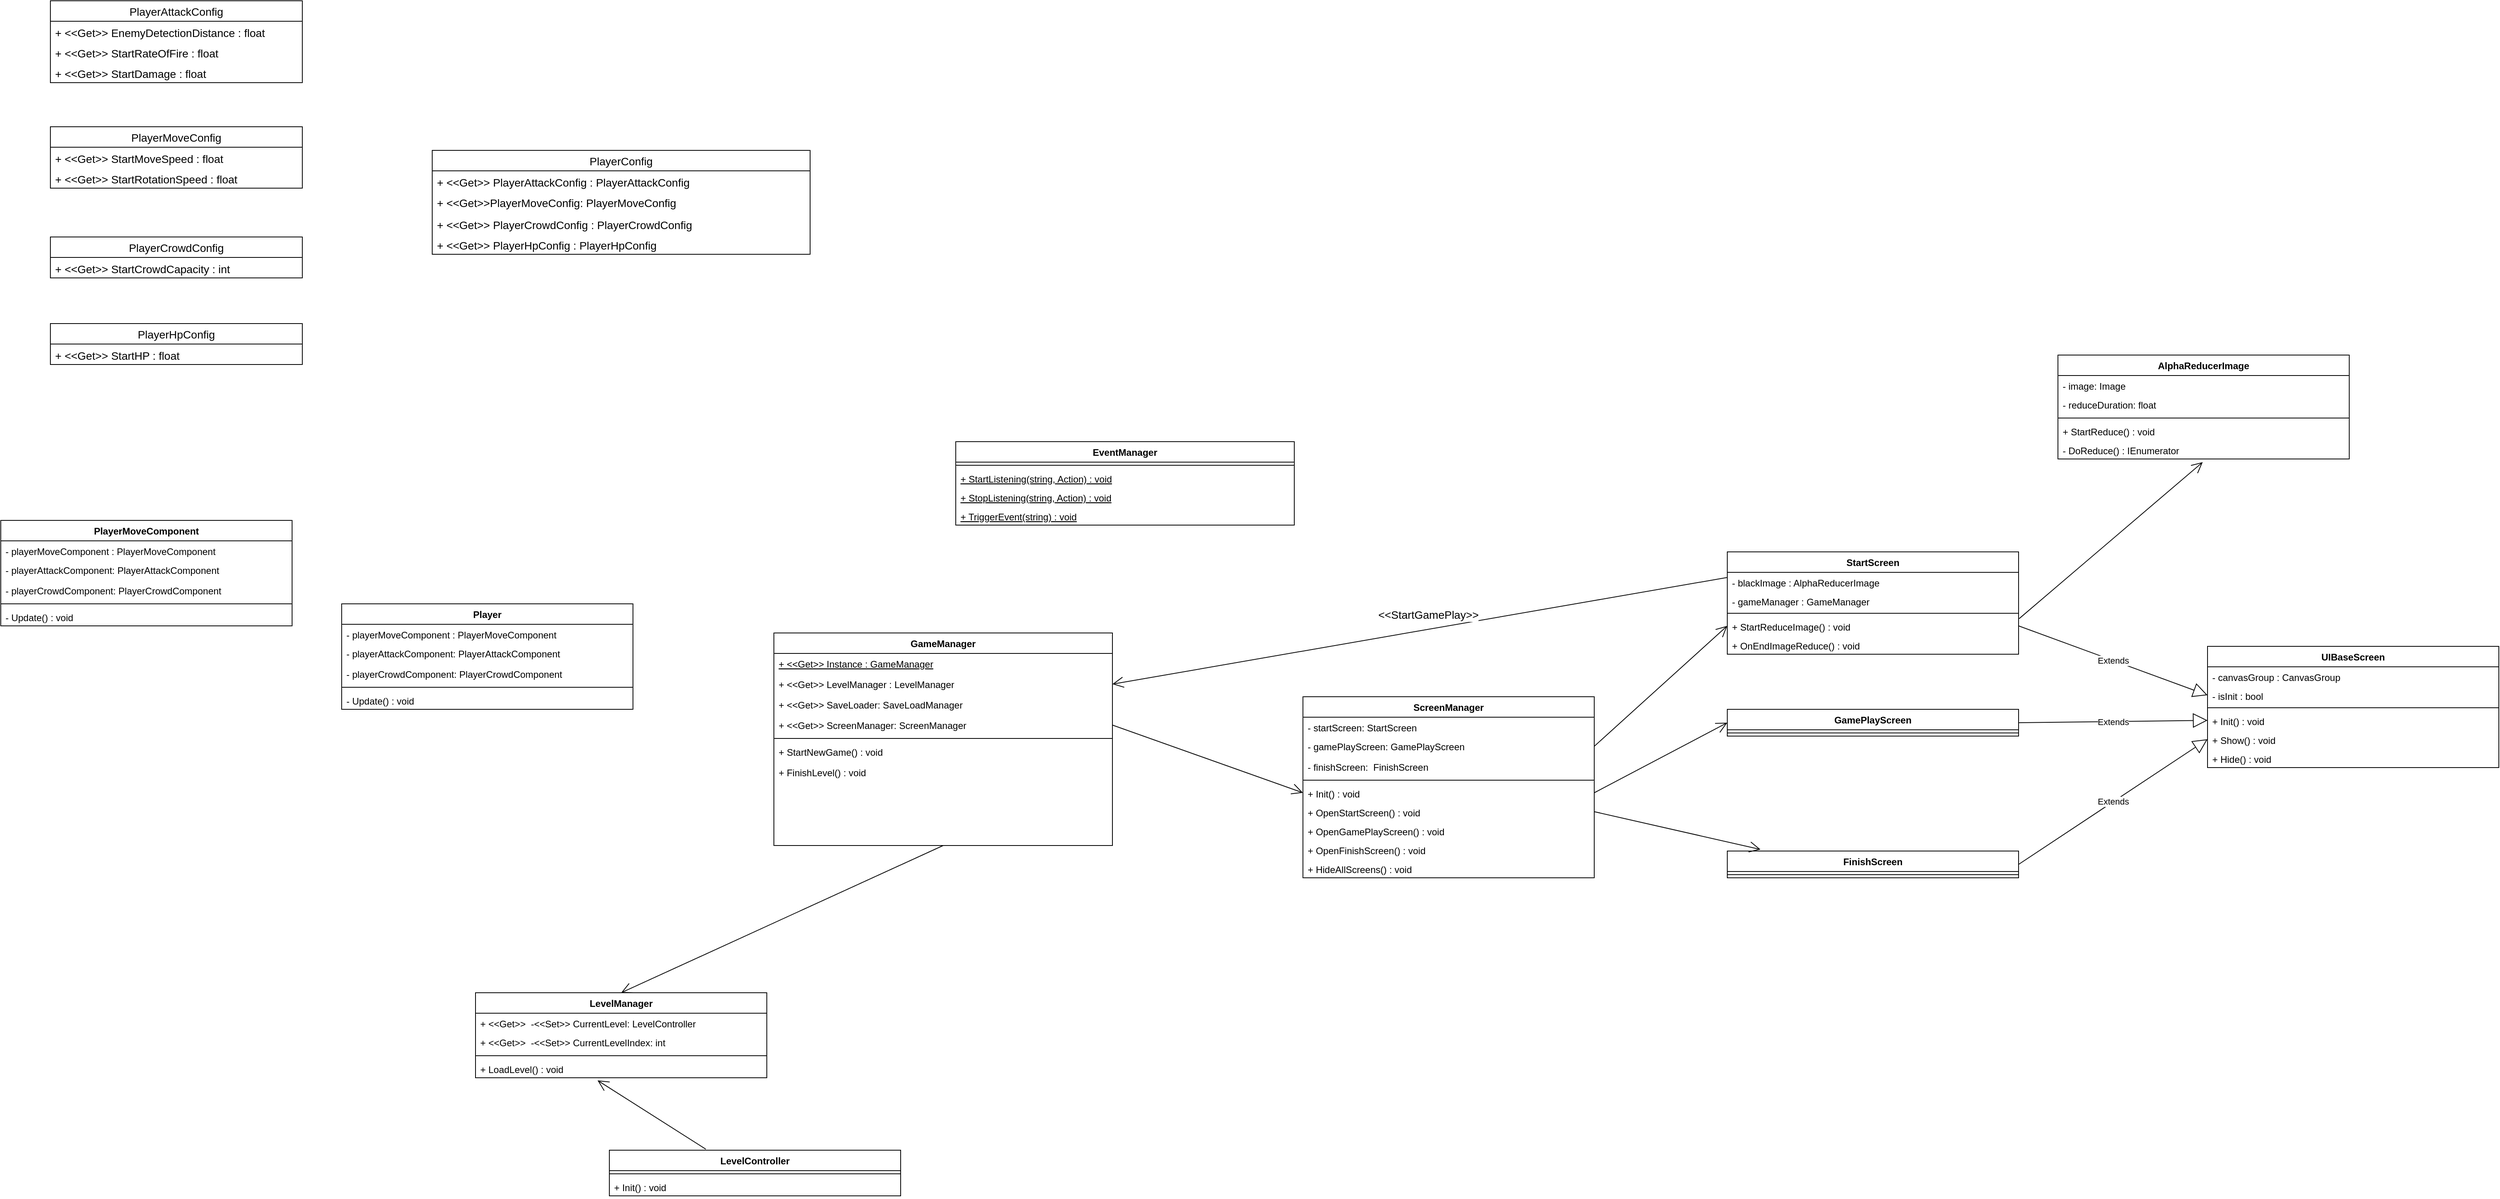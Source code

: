 <mxfile version="20.2.5" type="github">
  <diagram id="C5RBs43oDa-KdzZeNtuy" name="Page-1">
    <mxGraphModel dx="2310" dy="1996" grid="1" gridSize="10" guides="1" tooltips="1" connect="1" arrows="1" fold="1" page="1" pageScale="1" pageWidth="827" pageHeight="1169" math="0" shadow="0">
      <root>
        <mxCell id="WIyWlLk6GJQsqaUBKTNV-0" />
        <mxCell id="WIyWlLk6GJQsqaUBKTNV-1" parent="WIyWlLk6GJQsqaUBKTNV-0" />
        <mxCell id="zkfFHV4jXpPFQw0GAbJ--0" value="GameManager" style="swimlane;fontStyle=1;align=center;verticalAlign=top;childLayout=stackLayout;horizontal=1;startSize=26;horizontalStack=0;resizeParent=1;resizeLast=0;collapsible=1;marginBottom=0;rounded=0;shadow=0;strokeWidth=1;" parent="WIyWlLk6GJQsqaUBKTNV-1" vertex="1">
          <mxGeometry x="199" y="-247" width="430" height="270" as="geometry">
            <mxRectangle x="150" y="90" width="160" height="26" as="alternateBounds" />
          </mxGeometry>
        </mxCell>
        <mxCell id="zkfFHV4jXpPFQw0GAbJ--2" value="+ &lt;&lt;Get&gt;&gt; Instance : GameManager" style="text;align=left;verticalAlign=top;spacingLeft=4;spacingRight=4;overflow=hidden;rotatable=0;points=[[0,0.5],[1,0.5]];portConstraint=eastwest;rounded=0;shadow=0;html=0;fontStyle=4" parent="zkfFHV4jXpPFQw0GAbJ--0" vertex="1">
          <mxGeometry y="26" width="430" height="26" as="geometry" />
        </mxCell>
        <mxCell id="zkfFHV4jXpPFQw0GAbJ--1" value="+ &lt;&lt;Get&gt;&gt; LevelManager : LevelManager" style="text;align=left;verticalAlign=top;spacingLeft=4;spacingRight=4;overflow=hidden;rotatable=0;points=[[0,0.5],[1,0.5]];portConstraint=eastwest;fontStyle=0" parent="zkfFHV4jXpPFQw0GAbJ--0" vertex="1">
          <mxGeometry y="52" width="430" height="26" as="geometry" />
        </mxCell>
        <mxCell id="zkfFHV4jXpPFQw0GAbJ--3" value="+ &lt;&lt;Get&gt;&gt; SaveLoader: SaveLoadManager" style="text;align=left;verticalAlign=top;spacingLeft=4;spacingRight=4;overflow=hidden;rotatable=0;points=[[0,0.5],[1,0.5]];portConstraint=eastwest;rounded=0;shadow=0;html=0;" parent="zkfFHV4jXpPFQw0GAbJ--0" vertex="1">
          <mxGeometry y="78" width="430" height="26" as="geometry" />
        </mxCell>
        <mxCell id="mCtXMymxD6PoVu8J4Z9Z-39" value="+ &lt;&lt;Get&gt;&gt; ScreenManager: ScreenManager" style="text;align=left;verticalAlign=top;spacingLeft=4;spacingRight=4;overflow=hidden;rotatable=0;points=[[0,0.5],[1,0.5]];portConstraint=eastwest;rounded=0;shadow=0;html=0;" vertex="1" parent="zkfFHV4jXpPFQw0GAbJ--0">
          <mxGeometry y="104" width="430" height="26" as="geometry" />
        </mxCell>
        <mxCell id="zkfFHV4jXpPFQw0GAbJ--4" value="" style="line;html=1;strokeWidth=1;align=left;verticalAlign=middle;spacingTop=-1;spacingLeft=3;spacingRight=3;rotatable=0;labelPosition=right;points=[];portConstraint=eastwest;" parent="zkfFHV4jXpPFQw0GAbJ--0" vertex="1">
          <mxGeometry y="130" width="430" height="8" as="geometry" />
        </mxCell>
        <mxCell id="zkfFHV4jXpPFQw0GAbJ--5" value="+ StartNewGame() : void" style="text;align=left;verticalAlign=top;spacingLeft=4;spacingRight=4;overflow=hidden;rotatable=0;points=[[0,0.5],[1,0.5]];portConstraint=eastwest;" parent="zkfFHV4jXpPFQw0GAbJ--0" vertex="1">
          <mxGeometry y="138" width="430" height="26" as="geometry" />
        </mxCell>
        <mxCell id="mCtXMymxD6PoVu8J4Z9Z-103" value="+ FinishLevel() : void" style="text;align=left;verticalAlign=top;spacingLeft=4;spacingRight=4;overflow=hidden;rotatable=0;points=[[0,0.5],[1,0.5]];portConstraint=eastwest;" vertex="1" parent="zkfFHV4jXpPFQw0GAbJ--0">
          <mxGeometry y="164" width="430" height="26" as="geometry" />
        </mxCell>
        <mxCell id="mCtXMymxD6PoVu8J4Z9Z-3" value="ScreenManager" style="swimlane;fontStyle=1;align=center;verticalAlign=top;childLayout=stackLayout;horizontal=1;startSize=26;horizontalStack=0;resizeParent=1;resizeParentMax=0;resizeLast=0;collapsible=1;marginBottom=0;" vertex="1" parent="WIyWlLk6GJQsqaUBKTNV-1">
          <mxGeometry x="871" y="-166" width="370" height="230" as="geometry" />
        </mxCell>
        <mxCell id="mCtXMymxD6PoVu8J4Z9Z-4" value="- startScreen: StartScreen" style="text;strokeColor=none;fillColor=none;align=left;verticalAlign=top;spacingLeft=4;spacingRight=4;overflow=hidden;rotatable=0;points=[[0,0.5],[1,0.5]];portConstraint=eastwest;" vertex="1" parent="mCtXMymxD6PoVu8J4Z9Z-3">
          <mxGeometry y="26" width="370" height="24" as="geometry" />
        </mxCell>
        <mxCell id="mCtXMymxD6PoVu8J4Z9Z-6" value="- gamePlayScreen: GamePlayScreen" style="text;strokeColor=none;fillColor=none;align=left;verticalAlign=top;spacingLeft=4;spacingRight=4;overflow=hidden;rotatable=0;points=[[0,0.5],[1,0.5]];portConstraint=eastwest;" vertex="1" parent="mCtXMymxD6PoVu8J4Z9Z-3">
          <mxGeometry y="50" width="370" height="26" as="geometry" />
        </mxCell>
        <mxCell id="mCtXMymxD6PoVu8J4Z9Z-11" value="- finishScreen:  FinishScreen" style="text;strokeColor=none;fillColor=none;align=left;verticalAlign=top;spacingLeft=4;spacingRight=4;overflow=hidden;rotatable=0;points=[[0,0.5],[1,0.5]];portConstraint=eastwest;" vertex="1" parent="mCtXMymxD6PoVu8J4Z9Z-3">
          <mxGeometry y="76" width="370" height="26" as="geometry" />
        </mxCell>
        <mxCell id="mCtXMymxD6PoVu8J4Z9Z-5" value="" style="line;strokeWidth=1;fillColor=none;align=left;verticalAlign=middle;spacingTop=-1;spacingLeft=3;spacingRight=3;rotatable=0;labelPosition=right;points=[];portConstraint=eastwest;" vertex="1" parent="mCtXMymxD6PoVu8J4Z9Z-3">
          <mxGeometry y="102" width="370" height="8" as="geometry" />
        </mxCell>
        <mxCell id="mCtXMymxD6PoVu8J4Z9Z-56" value="+ Init() : void" style="text;strokeColor=none;fillColor=none;align=left;verticalAlign=top;spacingLeft=4;spacingRight=4;overflow=hidden;rotatable=0;points=[[0,0.5],[1,0.5]];portConstraint=eastwest;" vertex="1" parent="mCtXMymxD6PoVu8J4Z9Z-3">
          <mxGeometry y="110" width="370" height="24" as="geometry" />
        </mxCell>
        <mxCell id="mCtXMymxD6PoVu8J4Z9Z-10" value="+ OpenStartScreen() : void" style="text;strokeColor=none;fillColor=none;align=left;verticalAlign=top;spacingLeft=4;spacingRight=4;overflow=hidden;rotatable=0;points=[[0,0.5],[1,0.5]];portConstraint=eastwest;" vertex="1" parent="mCtXMymxD6PoVu8J4Z9Z-3">
          <mxGeometry y="134" width="370" height="24" as="geometry" />
        </mxCell>
        <mxCell id="mCtXMymxD6PoVu8J4Z9Z-54" value="+ OpenGamePlayScreen() : void" style="text;strokeColor=none;fillColor=none;align=left;verticalAlign=top;spacingLeft=4;spacingRight=4;overflow=hidden;rotatable=0;points=[[0,0.5],[1,0.5]];portConstraint=eastwest;" vertex="1" parent="mCtXMymxD6PoVu8J4Z9Z-3">
          <mxGeometry y="158" width="370" height="24" as="geometry" />
        </mxCell>
        <mxCell id="mCtXMymxD6PoVu8J4Z9Z-55" value="+ OpenFinishScreen() : void" style="text;strokeColor=none;fillColor=none;align=left;verticalAlign=top;spacingLeft=4;spacingRight=4;overflow=hidden;rotatable=0;points=[[0,0.5],[1,0.5]];portConstraint=eastwest;" vertex="1" parent="mCtXMymxD6PoVu8J4Z9Z-3">
          <mxGeometry y="182" width="370" height="24" as="geometry" />
        </mxCell>
        <mxCell id="mCtXMymxD6PoVu8J4Z9Z-57" value="+ HideAllScreens() : void" style="text;strokeColor=none;fillColor=none;align=left;verticalAlign=top;spacingLeft=4;spacingRight=4;overflow=hidden;rotatable=0;points=[[0,0.5],[1,0.5]];portConstraint=eastwest;" vertex="1" parent="mCtXMymxD6PoVu8J4Z9Z-3">
          <mxGeometry y="206" width="370" height="24" as="geometry" />
        </mxCell>
        <mxCell id="mCtXMymxD6PoVu8J4Z9Z-12" value="UIBaseScreen" style="swimlane;fontStyle=1;align=center;verticalAlign=top;childLayout=stackLayout;horizontal=1;startSize=26;horizontalStack=0;resizeParent=1;resizeParentMax=0;resizeLast=0;collapsible=1;marginBottom=0;" vertex="1" parent="WIyWlLk6GJQsqaUBKTNV-1">
          <mxGeometry x="2020" y="-230" width="370" height="154" as="geometry" />
        </mxCell>
        <mxCell id="mCtXMymxD6PoVu8J4Z9Z-13" value="- canvasGroup : CanvasGroup " style="text;strokeColor=none;fillColor=none;align=left;verticalAlign=top;spacingLeft=4;spacingRight=4;overflow=hidden;rotatable=0;points=[[0,0.5],[1,0.5]];portConstraint=eastwest;" vertex="1" parent="mCtXMymxD6PoVu8J4Z9Z-12">
          <mxGeometry y="26" width="370" height="24" as="geometry" />
        </mxCell>
        <mxCell id="mCtXMymxD6PoVu8J4Z9Z-20" value="- isInit : bool " style="text;strokeColor=none;fillColor=none;align=left;verticalAlign=top;spacingLeft=4;spacingRight=4;overflow=hidden;rotatable=0;points=[[0,0.5],[1,0.5]];portConstraint=eastwest;" vertex="1" parent="mCtXMymxD6PoVu8J4Z9Z-12">
          <mxGeometry y="50" width="370" height="24" as="geometry" />
        </mxCell>
        <mxCell id="mCtXMymxD6PoVu8J4Z9Z-16" value="" style="line;strokeWidth=1;fillColor=none;align=left;verticalAlign=middle;spacingTop=-1;spacingLeft=3;spacingRight=3;rotatable=0;labelPosition=right;points=[];portConstraint=eastwest;" vertex="1" parent="mCtXMymxD6PoVu8J4Z9Z-12">
          <mxGeometry y="74" width="370" height="8" as="geometry" />
        </mxCell>
        <mxCell id="mCtXMymxD6PoVu8J4Z9Z-21" value="+ Init() : void" style="text;strokeColor=none;fillColor=none;align=left;verticalAlign=top;spacingLeft=4;spacingRight=4;overflow=hidden;rotatable=0;points=[[0,0.5],[1,0.5]];portConstraint=eastwest;" vertex="1" parent="mCtXMymxD6PoVu8J4Z9Z-12">
          <mxGeometry y="82" width="370" height="24" as="geometry" />
        </mxCell>
        <mxCell id="mCtXMymxD6PoVu8J4Z9Z-17" value="+ Show() : void" style="text;strokeColor=none;fillColor=none;align=left;verticalAlign=top;spacingLeft=4;spacingRight=4;overflow=hidden;rotatable=0;points=[[0,0.5],[1,0.5]];portConstraint=eastwest;" vertex="1" parent="mCtXMymxD6PoVu8J4Z9Z-12">
          <mxGeometry y="106" width="370" height="24" as="geometry" />
        </mxCell>
        <mxCell id="mCtXMymxD6PoVu8J4Z9Z-19" value="+ Hide() : void" style="text;strokeColor=none;fillColor=none;align=left;verticalAlign=top;spacingLeft=4;spacingRight=4;overflow=hidden;rotatable=0;points=[[0,0.5],[1,0.5]];portConstraint=eastwest;" vertex="1" parent="mCtXMymxD6PoVu8J4Z9Z-12">
          <mxGeometry y="130" width="370" height="24" as="geometry" />
        </mxCell>
        <mxCell id="mCtXMymxD6PoVu8J4Z9Z-22" value="GamePlayScreen" style="swimlane;fontStyle=1;align=center;verticalAlign=top;childLayout=stackLayout;horizontal=1;startSize=26;horizontalStack=0;resizeParent=1;resizeParentMax=0;resizeLast=0;collapsible=1;marginBottom=0;" vertex="1" parent="WIyWlLk6GJQsqaUBKTNV-1">
          <mxGeometry x="1410" y="-150" width="370" height="34" as="geometry" />
        </mxCell>
        <mxCell id="mCtXMymxD6PoVu8J4Z9Z-25" value="" style="line;strokeWidth=1;fillColor=none;align=left;verticalAlign=middle;spacingTop=-1;spacingLeft=3;spacingRight=3;rotatable=0;labelPosition=right;points=[];portConstraint=eastwest;" vertex="1" parent="mCtXMymxD6PoVu8J4Z9Z-22">
          <mxGeometry y="26" width="370" height="8" as="geometry" />
        </mxCell>
        <mxCell id="mCtXMymxD6PoVu8J4Z9Z-29" value="Extends" style="endArrow=block;endSize=16;endFill=0;html=1;rounded=0;exitX=1;exitY=0.5;exitDx=0;exitDy=0;entryX=0;entryY=0.5;entryDx=0;entryDy=0;" edge="1" parent="WIyWlLk6GJQsqaUBKTNV-1" source="mCtXMymxD6PoVu8J4Z9Z-22" target="mCtXMymxD6PoVu8J4Z9Z-21">
          <mxGeometry width="160" relative="1" as="geometry">
            <mxPoint x="909" y="370" as="sourcePoint" />
            <mxPoint x="1069" y="370" as="targetPoint" />
          </mxGeometry>
        </mxCell>
        <mxCell id="mCtXMymxD6PoVu8J4Z9Z-30" value="StartScreen" style="swimlane;fontStyle=1;align=center;verticalAlign=top;childLayout=stackLayout;horizontal=1;startSize=26;horizontalStack=0;resizeParent=1;resizeParentMax=0;resizeLast=0;collapsible=1;marginBottom=0;" vertex="1" parent="WIyWlLk6GJQsqaUBKTNV-1">
          <mxGeometry x="1410" y="-350" width="370" height="130" as="geometry" />
        </mxCell>
        <mxCell id="mCtXMymxD6PoVu8J4Z9Z-82" value="- blackImage : AlphaReducerImage" style="text;strokeColor=none;fillColor=none;align=left;verticalAlign=top;spacingLeft=4;spacingRight=4;overflow=hidden;rotatable=0;points=[[0,0.5],[1,0.5]];portConstraint=eastwest;" vertex="1" parent="mCtXMymxD6PoVu8J4Z9Z-30">
          <mxGeometry y="26" width="370" height="24" as="geometry" />
        </mxCell>
        <mxCell id="mCtXMymxD6PoVu8J4Z9Z-110" value="- gameManager : GameManager" style="text;strokeColor=none;fillColor=none;align=left;verticalAlign=top;spacingLeft=4;spacingRight=4;overflow=hidden;rotatable=0;points=[[0,0.5],[1,0.5]];portConstraint=eastwest;" vertex="1" parent="mCtXMymxD6PoVu8J4Z9Z-30">
          <mxGeometry y="50" width="370" height="24" as="geometry" />
        </mxCell>
        <mxCell id="mCtXMymxD6PoVu8J4Z9Z-31" value="" style="line;strokeWidth=1;fillColor=none;align=left;verticalAlign=middle;spacingTop=-1;spacingLeft=3;spacingRight=3;rotatable=0;labelPosition=right;points=[];portConstraint=eastwest;" vertex="1" parent="mCtXMymxD6PoVu8J4Z9Z-30">
          <mxGeometry y="74" width="370" height="8" as="geometry" />
        </mxCell>
        <mxCell id="mCtXMymxD6PoVu8J4Z9Z-81" value="+ StartReduceImage() : void" style="text;strokeColor=none;fillColor=none;align=left;verticalAlign=top;spacingLeft=4;spacingRight=4;overflow=hidden;rotatable=0;points=[[0,0.5],[1,0.5]];portConstraint=eastwest;" vertex="1" parent="mCtXMymxD6PoVu8J4Z9Z-30">
          <mxGeometry y="82" width="370" height="24" as="geometry" />
        </mxCell>
        <mxCell id="mCtXMymxD6PoVu8J4Z9Z-84" value="+ OnEndImageReduce() : void" style="text;strokeColor=none;fillColor=none;align=left;verticalAlign=top;spacingLeft=4;spacingRight=4;overflow=hidden;rotatable=0;points=[[0,0.5],[1,0.5]];portConstraint=eastwest;" vertex="1" parent="mCtXMymxD6PoVu8J4Z9Z-30">
          <mxGeometry y="106" width="370" height="24" as="geometry" />
        </mxCell>
        <mxCell id="mCtXMymxD6PoVu8J4Z9Z-32" value="FinishScreen" style="swimlane;fontStyle=1;align=center;verticalAlign=top;childLayout=stackLayout;horizontal=1;startSize=26;horizontalStack=0;resizeParent=1;resizeParentMax=0;resizeLast=0;collapsible=1;marginBottom=0;" vertex="1" parent="WIyWlLk6GJQsqaUBKTNV-1">
          <mxGeometry x="1410" y="30" width="370" height="34" as="geometry" />
        </mxCell>
        <mxCell id="mCtXMymxD6PoVu8J4Z9Z-33" value="" style="line;strokeWidth=1;fillColor=none;align=left;verticalAlign=middle;spacingTop=-1;spacingLeft=3;spacingRight=3;rotatable=0;labelPosition=right;points=[];portConstraint=eastwest;" vertex="1" parent="mCtXMymxD6PoVu8J4Z9Z-32">
          <mxGeometry y="26" width="370" height="8" as="geometry" />
        </mxCell>
        <mxCell id="mCtXMymxD6PoVu8J4Z9Z-34" value="Extends" style="endArrow=block;endSize=16;endFill=0;html=1;rounded=0;exitX=1;exitY=0.5;exitDx=0;exitDy=0;entryX=0;entryY=0.5;entryDx=0;entryDy=0;" edge="1" parent="WIyWlLk6GJQsqaUBKTNV-1" source="mCtXMymxD6PoVu8J4Z9Z-81" target="mCtXMymxD6PoVu8J4Z9Z-20">
          <mxGeometry width="160" relative="1" as="geometry">
            <mxPoint x="1079" y="427.008" as="sourcePoint" />
            <mxPoint x="1190.584" y="304" as="targetPoint" />
          </mxGeometry>
        </mxCell>
        <mxCell id="mCtXMymxD6PoVu8J4Z9Z-35" value="Extends" style="endArrow=block;endSize=16;endFill=0;html=1;rounded=0;entryX=0;entryY=0.5;entryDx=0;entryDy=0;exitX=1;exitY=0.5;exitDx=0;exitDy=0;" edge="1" parent="WIyWlLk6GJQsqaUBKTNV-1" source="mCtXMymxD6PoVu8J4Z9Z-32" target="mCtXMymxD6PoVu8J4Z9Z-17">
          <mxGeometry width="160" relative="1" as="geometry">
            <mxPoint x="1629" y="410" as="sourcePoint" />
            <mxPoint x="1458.996" y="300" as="targetPoint" />
          </mxGeometry>
        </mxCell>
        <mxCell id="mCtXMymxD6PoVu8J4Z9Z-36" value="" style="endArrow=open;endFill=1;endSize=12;html=1;rounded=0;exitX=1;exitY=0.5;exitDx=0;exitDy=0;" edge="1" parent="WIyWlLk6GJQsqaUBKTNV-1" source="mCtXMymxD6PoVu8J4Z9Z-56">
          <mxGeometry width="160" relative="1" as="geometry">
            <mxPoint x="979" y="660" as="sourcePoint" />
            <mxPoint x="1410" y="-133" as="targetPoint" />
          </mxGeometry>
        </mxCell>
        <mxCell id="mCtXMymxD6PoVu8J4Z9Z-37" value="" style="endArrow=open;endFill=1;endSize=12;html=1;rounded=0;entryX=0;entryY=0.5;entryDx=0;entryDy=0;exitX=1;exitY=0.5;exitDx=0;exitDy=0;" edge="1" parent="WIyWlLk6GJQsqaUBKTNV-1" source="mCtXMymxD6PoVu8J4Z9Z-6" target="mCtXMymxD6PoVu8J4Z9Z-81">
          <mxGeometry width="160" relative="1" as="geometry">
            <mxPoint x="1065" y="-280" as="sourcePoint" />
            <mxPoint x="919.78" y="461.664" as="targetPoint" />
          </mxGeometry>
        </mxCell>
        <mxCell id="mCtXMymxD6PoVu8J4Z9Z-38" value="" style="endArrow=open;endFill=1;endSize=12;html=1;rounded=0;entryX=0.114;entryY=-0.059;entryDx=0;entryDy=0;entryPerimeter=0;exitX=1;exitY=0.5;exitDx=0;exitDy=0;" edge="1" parent="WIyWlLk6GJQsqaUBKTNV-1" source="mCtXMymxD6PoVu8J4Z9Z-10" target="mCtXMymxD6PoVu8J4Z9Z-32">
          <mxGeometry width="160" relative="1" as="geometry">
            <mxPoint x="1284" y="600" as="sourcePoint" />
            <mxPoint x="1211.8" y="464.336" as="targetPoint" />
          </mxGeometry>
        </mxCell>
        <mxCell id="mCtXMymxD6PoVu8J4Z9Z-41" value="" style="endArrow=open;endFill=1;endSize=12;html=1;rounded=0;entryX=0;entryY=0.5;entryDx=0;entryDy=0;exitX=1;exitY=0.5;exitDx=0;exitDy=0;" edge="1" parent="WIyWlLk6GJQsqaUBKTNV-1" source="mCtXMymxD6PoVu8J4Z9Z-39" target="mCtXMymxD6PoVu8J4Z9Z-56">
          <mxGeometry width="160" relative="1" as="geometry">
            <mxPoint x="675" y="630" as="sourcePoint" />
            <mxPoint x="848" y="464" as="targetPoint" />
          </mxGeometry>
        </mxCell>
        <mxCell id="mCtXMymxD6PoVu8J4Z9Z-42" value="LevelManager" style="swimlane;fontStyle=1;align=center;verticalAlign=top;childLayout=stackLayout;horizontal=1;startSize=26;horizontalStack=0;resizeParent=1;resizeParentMax=0;resizeLast=0;collapsible=1;marginBottom=0;" vertex="1" parent="WIyWlLk6GJQsqaUBKTNV-1">
          <mxGeometry x="-180" y="210" width="370" height="108" as="geometry" />
        </mxCell>
        <mxCell id="mCtXMymxD6PoVu8J4Z9Z-43" value="+ &lt;&lt;Get&gt;&gt;  -&lt;&lt;Set&gt;&gt; CurrentLevel: LevelController" style="text;strokeColor=none;fillColor=none;align=left;verticalAlign=top;spacingLeft=4;spacingRight=4;overflow=hidden;rotatable=0;points=[[0,0.5],[1,0.5]];portConstraint=eastwest;" vertex="1" parent="mCtXMymxD6PoVu8J4Z9Z-42">
          <mxGeometry y="26" width="370" height="24" as="geometry" />
        </mxCell>
        <mxCell id="mCtXMymxD6PoVu8J4Z9Z-44" value="+ &lt;&lt;Get&gt;&gt;  -&lt;&lt;Set&gt;&gt; CurrentLevelIndex: int" style="text;strokeColor=none;fillColor=none;align=left;verticalAlign=top;spacingLeft=4;spacingRight=4;overflow=hidden;rotatable=0;points=[[0,0.5],[1,0.5]];portConstraint=eastwest;" vertex="1" parent="mCtXMymxD6PoVu8J4Z9Z-42">
          <mxGeometry y="50" width="370" height="26" as="geometry" />
        </mxCell>
        <mxCell id="mCtXMymxD6PoVu8J4Z9Z-46" value="" style="line;strokeWidth=1;fillColor=none;align=left;verticalAlign=middle;spacingTop=-1;spacingLeft=3;spacingRight=3;rotatable=0;labelPosition=right;points=[];portConstraint=eastwest;" vertex="1" parent="mCtXMymxD6PoVu8J4Z9Z-42">
          <mxGeometry y="76" width="370" height="8" as="geometry" />
        </mxCell>
        <mxCell id="mCtXMymxD6PoVu8J4Z9Z-47" value="+ LoadLevel() : void" style="text;strokeColor=none;fillColor=none;align=left;verticalAlign=top;spacingLeft=4;spacingRight=4;overflow=hidden;rotatable=0;points=[[0,0.5],[1,0.5]];portConstraint=eastwest;" vertex="1" parent="mCtXMymxD6PoVu8J4Z9Z-42">
          <mxGeometry y="84" width="370" height="24" as="geometry" />
        </mxCell>
        <mxCell id="mCtXMymxD6PoVu8J4Z9Z-48" value="" style="endArrow=open;endFill=1;endSize=12;html=1;rounded=0;entryX=0.5;entryY=0;entryDx=0;entryDy=0;exitX=0.5;exitY=1;exitDx=0;exitDy=0;" edge="1" parent="WIyWlLk6GJQsqaUBKTNV-1" source="zkfFHV4jXpPFQw0GAbJ--0" target="mCtXMymxD6PoVu8J4Z9Z-42">
          <mxGeometry width="160" relative="1" as="geometry">
            <mxPoint x="321.35" y="317.666" as="sourcePoint" />
            <mxPoint x="675" y="630" as="targetPoint" />
          </mxGeometry>
        </mxCell>
        <mxCell id="mCtXMymxD6PoVu8J4Z9Z-70" value="AlphaReducerImage" style="swimlane;fontStyle=1;align=center;verticalAlign=top;childLayout=stackLayout;horizontal=1;startSize=26;horizontalStack=0;resizeParent=1;resizeParentMax=0;resizeLast=0;collapsible=1;marginBottom=0;" vertex="1" parent="WIyWlLk6GJQsqaUBKTNV-1">
          <mxGeometry x="1830" y="-600" width="370" height="132" as="geometry" />
        </mxCell>
        <mxCell id="mCtXMymxD6PoVu8J4Z9Z-71" value="- image: Image" style="text;strokeColor=none;fillColor=none;align=left;verticalAlign=top;spacingLeft=4;spacingRight=4;overflow=hidden;rotatable=0;points=[[0,0.5],[1,0.5]];portConstraint=eastwest;" vertex="1" parent="mCtXMymxD6PoVu8J4Z9Z-70">
          <mxGeometry y="26" width="370" height="24" as="geometry" />
        </mxCell>
        <mxCell id="mCtXMymxD6PoVu8J4Z9Z-72" value="- reduceDuration: float" style="text;strokeColor=none;fillColor=none;align=left;verticalAlign=top;spacingLeft=4;spacingRight=4;overflow=hidden;rotatable=0;points=[[0,0.5],[1,0.5]];portConstraint=eastwest;" vertex="1" parent="mCtXMymxD6PoVu8J4Z9Z-70">
          <mxGeometry y="50" width="370" height="26" as="geometry" />
        </mxCell>
        <mxCell id="mCtXMymxD6PoVu8J4Z9Z-74" value="" style="line;strokeWidth=1;fillColor=none;align=left;verticalAlign=middle;spacingTop=-1;spacingLeft=3;spacingRight=3;rotatable=0;labelPosition=right;points=[];portConstraint=eastwest;" vertex="1" parent="mCtXMymxD6PoVu8J4Z9Z-70">
          <mxGeometry y="76" width="370" height="8" as="geometry" />
        </mxCell>
        <mxCell id="mCtXMymxD6PoVu8J4Z9Z-75" value="+ StartReduce() : void" style="text;strokeColor=none;fillColor=none;align=left;verticalAlign=top;spacingLeft=4;spacingRight=4;overflow=hidden;rotatable=0;points=[[0,0.5],[1,0.5]];portConstraint=eastwest;" vertex="1" parent="mCtXMymxD6PoVu8J4Z9Z-70">
          <mxGeometry y="84" width="370" height="24" as="geometry" />
        </mxCell>
        <mxCell id="mCtXMymxD6PoVu8J4Z9Z-76" value="- DoReduce() : IEnumerator" style="text;strokeColor=none;fillColor=none;align=left;verticalAlign=top;spacingLeft=4;spacingRight=4;overflow=hidden;rotatable=0;points=[[0,0.5],[1,0.5]];portConstraint=eastwest;" vertex="1" parent="mCtXMymxD6PoVu8J4Z9Z-70">
          <mxGeometry y="108" width="370" height="24" as="geometry" />
        </mxCell>
        <mxCell id="mCtXMymxD6PoVu8J4Z9Z-85" value="" style="endArrow=open;endFill=1;endSize=12;html=1;rounded=0;entryX=0.497;entryY=1.167;entryDx=0;entryDy=0;exitX=1.002;exitY=0.117;exitDx=0;exitDy=0;exitPerimeter=0;entryPerimeter=0;" edge="1" parent="WIyWlLk6GJQsqaUBKTNV-1" source="mCtXMymxD6PoVu8J4Z9Z-81" target="mCtXMymxD6PoVu8J4Z9Z-76">
          <mxGeometry width="160" relative="1" as="geometry">
            <mxPoint x="1210" y="530" as="sourcePoint" />
            <mxPoint x="1354.59" y="538.808" as="targetPoint" />
          </mxGeometry>
        </mxCell>
        <mxCell id="mCtXMymxD6PoVu8J4Z9Z-90" value="&amp;lt;&amp;lt;StartGamePlay&amp;gt;&amp;gt;" style="endArrow=open;endFill=1;endSize=12;html=1;rounded=0;entryX=1;entryY=0.5;entryDx=0;entryDy=0;exitX=0;exitY=0.25;exitDx=0;exitDy=0;fontSize=14;verticalAlign=middle;" edge="1" parent="WIyWlLk6GJQsqaUBKTNV-1" source="mCtXMymxD6PoVu8J4Z9Z-30" target="zkfFHV4jXpPFQw0GAbJ--1">
          <mxGeometry x="-0.035" y="-18" width="160" relative="1" as="geometry">
            <mxPoint x="940" y="-230" as="sourcePoint" />
            <mxPoint x="1100" y="-230" as="targetPoint" />
            <mxPoint as="offset" />
          </mxGeometry>
        </mxCell>
        <mxCell id="mCtXMymxD6PoVu8J4Z9Z-59" value="EventManager" style="swimlane;fontStyle=1;align=center;verticalAlign=top;childLayout=stackLayout;horizontal=1;startSize=26;horizontalStack=0;resizeParent=1;resizeParentMax=0;resizeLast=0;collapsible=1;marginBottom=0;" vertex="1" parent="WIyWlLk6GJQsqaUBKTNV-1">
          <mxGeometry x="430" y="-490" width="430" height="106" as="geometry" />
        </mxCell>
        <mxCell id="mCtXMymxD6PoVu8J4Z9Z-62" value="" style="line;strokeWidth=1;fillColor=none;align=left;verticalAlign=middle;spacingTop=-1;spacingLeft=3;spacingRight=3;rotatable=0;labelPosition=right;points=[];portConstraint=eastwest;" vertex="1" parent="mCtXMymxD6PoVu8J4Z9Z-59">
          <mxGeometry y="26" width="430" height="8" as="geometry" />
        </mxCell>
        <mxCell id="mCtXMymxD6PoVu8J4Z9Z-63" value="+ StartListening(string, Action) : void" style="text;strokeColor=none;fillColor=none;align=left;verticalAlign=top;spacingLeft=4;spacingRight=4;overflow=hidden;rotatable=0;points=[[0,0.5],[1,0.5]];portConstraint=eastwest;fontStyle=4" vertex="1" parent="mCtXMymxD6PoVu8J4Z9Z-59">
          <mxGeometry y="34" width="430" height="24" as="geometry" />
        </mxCell>
        <mxCell id="mCtXMymxD6PoVu8J4Z9Z-64" value="+ StopListening(string, Action) : void" style="text;strokeColor=none;fillColor=none;align=left;verticalAlign=top;spacingLeft=4;spacingRight=4;overflow=hidden;rotatable=0;points=[[0,0.5],[1,0.5]];portConstraint=eastwest;fontStyle=4" vertex="1" parent="mCtXMymxD6PoVu8J4Z9Z-59">
          <mxGeometry y="58" width="430" height="24" as="geometry" />
        </mxCell>
        <mxCell id="mCtXMymxD6PoVu8J4Z9Z-69" value="+ TriggerEvent(string) : void" style="text;strokeColor=none;fillColor=none;align=left;verticalAlign=top;spacingLeft=4;spacingRight=4;overflow=hidden;rotatable=0;points=[[0,0.5],[1,0.5]];portConstraint=eastwest;fontStyle=4" vertex="1" parent="mCtXMymxD6PoVu8J4Z9Z-59">
          <mxGeometry y="82" width="430" height="24" as="geometry" />
        </mxCell>
        <mxCell id="mCtXMymxD6PoVu8J4Z9Z-91" value="LevelController" style="swimlane;fontStyle=1;align=center;verticalAlign=top;childLayout=stackLayout;horizontal=1;startSize=26;horizontalStack=0;resizeParent=1;resizeParentMax=0;resizeLast=0;collapsible=1;marginBottom=0;" vertex="1" parent="WIyWlLk6GJQsqaUBKTNV-1">
          <mxGeometry x="-10" y="410" width="370" height="58" as="geometry" />
        </mxCell>
        <mxCell id="mCtXMymxD6PoVu8J4Z9Z-94" value="" style="line;strokeWidth=1;fillColor=none;align=left;verticalAlign=middle;spacingTop=-1;spacingLeft=3;spacingRight=3;rotatable=0;labelPosition=right;points=[];portConstraint=eastwest;" vertex="1" parent="mCtXMymxD6PoVu8J4Z9Z-91">
          <mxGeometry y="26" width="370" height="8" as="geometry" />
        </mxCell>
        <mxCell id="mCtXMymxD6PoVu8J4Z9Z-95" value="+ Init() : void" style="text;strokeColor=none;fillColor=none;align=left;verticalAlign=top;spacingLeft=4;spacingRight=4;overflow=hidden;rotatable=0;points=[[0,0.5],[1,0.5]];portConstraint=eastwest;" vertex="1" parent="mCtXMymxD6PoVu8J4Z9Z-91">
          <mxGeometry y="34" width="370" height="24" as="geometry" />
        </mxCell>
        <mxCell id="mCtXMymxD6PoVu8J4Z9Z-96" value="" style="endArrow=open;endFill=1;endSize=12;html=1;rounded=0;entryX=0.419;entryY=1.139;entryDx=0;entryDy=0;exitX=0.331;exitY=-0.023;exitDx=0;exitDy=0;exitPerimeter=0;entryPerimeter=0;" edge="1" parent="WIyWlLk6GJQsqaUBKTNV-1" source="mCtXMymxD6PoVu8J4Z9Z-91" target="mCtXMymxD6PoVu8J4Z9Z-47">
          <mxGeometry width="160" relative="1" as="geometry">
            <mxPoint x="396.48" y="-72.116" as="sourcePoint" />
            <mxPoint x="15" y="220" as="targetPoint" />
          </mxGeometry>
        </mxCell>
        <mxCell id="mCtXMymxD6PoVu8J4Z9Z-97" value="Player" style="swimlane;fontStyle=1;align=center;verticalAlign=top;childLayout=stackLayout;horizontal=1;startSize=26;horizontalStack=0;resizeParent=1;resizeParentMax=0;resizeLast=0;collapsible=1;marginBottom=0;" vertex="1" parent="WIyWlLk6GJQsqaUBKTNV-1">
          <mxGeometry x="-350" y="-284" width="370" height="134" as="geometry" />
        </mxCell>
        <mxCell id="mCtXMymxD6PoVu8J4Z9Z-98" value="- playerMoveComponent : PlayerMoveComponent" style="text;strokeColor=none;fillColor=none;align=left;verticalAlign=top;spacingLeft=4;spacingRight=4;overflow=hidden;rotatable=0;points=[[0,0.5],[1,0.5]];portConstraint=eastwest;" vertex="1" parent="mCtXMymxD6PoVu8J4Z9Z-97">
          <mxGeometry y="26" width="370" height="24" as="geometry" />
        </mxCell>
        <mxCell id="mCtXMymxD6PoVu8J4Z9Z-99" value="- playerAttackComponent: PlayerAttackComponent" style="text;strokeColor=none;fillColor=none;align=left;verticalAlign=top;spacingLeft=4;spacingRight=4;overflow=hidden;rotatable=0;points=[[0,0.5],[1,0.5]];portConstraint=eastwest;" vertex="1" parent="mCtXMymxD6PoVu8J4Z9Z-97">
          <mxGeometry y="50" width="370" height="26" as="geometry" />
        </mxCell>
        <mxCell id="mCtXMymxD6PoVu8J4Z9Z-102" value="- playerCrowdComponent: PlayerCrowdComponent" style="text;strokeColor=none;fillColor=none;align=left;verticalAlign=top;spacingLeft=4;spacingRight=4;overflow=hidden;rotatable=0;points=[[0,0.5],[1,0.5]];portConstraint=eastwest;" vertex="1" parent="mCtXMymxD6PoVu8J4Z9Z-97">
          <mxGeometry y="76" width="370" height="26" as="geometry" />
        </mxCell>
        <mxCell id="mCtXMymxD6PoVu8J4Z9Z-100" value="" style="line;strokeWidth=1;fillColor=none;align=left;verticalAlign=middle;spacingTop=-1;spacingLeft=3;spacingRight=3;rotatable=0;labelPosition=right;points=[];portConstraint=eastwest;" vertex="1" parent="mCtXMymxD6PoVu8J4Z9Z-97">
          <mxGeometry y="102" width="370" height="8" as="geometry" />
        </mxCell>
        <mxCell id="mCtXMymxD6PoVu8J4Z9Z-101" value="- Update() : void" style="text;strokeColor=none;fillColor=none;align=left;verticalAlign=top;spacingLeft=4;spacingRight=4;overflow=hidden;rotatable=0;points=[[0,0.5],[1,0.5]];portConstraint=eastwest;" vertex="1" parent="mCtXMymxD6PoVu8J4Z9Z-97">
          <mxGeometry y="110" width="370" height="24" as="geometry" />
        </mxCell>
        <mxCell id="mCtXMymxD6PoVu8J4Z9Z-104" value="PlayerMoveComponent" style="swimlane;fontStyle=1;align=center;verticalAlign=top;childLayout=stackLayout;horizontal=1;startSize=26;horizontalStack=0;resizeParent=1;resizeParentMax=0;resizeLast=0;collapsible=1;marginBottom=0;" vertex="1" parent="WIyWlLk6GJQsqaUBKTNV-1">
          <mxGeometry x="-783" y="-390" width="370" height="134" as="geometry" />
        </mxCell>
        <mxCell id="mCtXMymxD6PoVu8J4Z9Z-105" value="- playerMoveComponent : PlayerMoveComponent" style="text;strokeColor=none;fillColor=none;align=left;verticalAlign=top;spacingLeft=4;spacingRight=4;overflow=hidden;rotatable=0;points=[[0,0.5],[1,0.5]];portConstraint=eastwest;" vertex="1" parent="mCtXMymxD6PoVu8J4Z9Z-104">
          <mxGeometry y="26" width="370" height="24" as="geometry" />
        </mxCell>
        <mxCell id="mCtXMymxD6PoVu8J4Z9Z-106" value="- playerAttackComponent: PlayerAttackComponent" style="text;strokeColor=none;fillColor=none;align=left;verticalAlign=top;spacingLeft=4;spacingRight=4;overflow=hidden;rotatable=0;points=[[0,0.5],[1,0.5]];portConstraint=eastwest;" vertex="1" parent="mCtXMymxD6PoVu8J4Z9Z-104">
          <mxGeometry y="50" width="370" height="26" as="geometry" />
        </mxCell>
        <mxCell id="mCtXMymxD6PoVu8J4Z9Z-107" value="- playerCrowdComponent: PlayerCrowdComponent" style="text;strokeColor=none;fillColor=none;align=left;verticalAlign=top;spacingLeft=4;spacingRight=4;overflow=hidden;rotatable=0;points=[[0,0.5],[1,0.5]];portConstraint=eastwest;" vertex="1" parent="mCtXMymxD6PoVu8J4Z9Z-104">
          <mxGeometry y="76" width="370" height="26" as="geometry" />
        </mxCell>
        <mxCell id="mCtXMymxD6PoVu8J4Z9Z-108" value="" style="line;strokeWidth=1;fillColor=none;align=left;verticalAlign=middle;spacingTop=-1;spacingLeft=3;spacingRight=3;rotatable=0;labelPosition=right;points=[];portConstraint=eastwest;" vertex="1" parent="mCtXMymxD6PoVu8J4Z9Z-104">
          <mxGeometry y="102" width="370" height="8" as="geometry" />
        </mxCell>
        <mxCell id="mCtXMymxD6PoVu8J4Z9Z-109" value="- Update() : void" style="text;strokeColor=none;fillColor=none;align=left;verticalAlign=top;spacingLeft=4;spacingRight=4;overflow=hidden;rotatable=0;points=[[0,0.5],[1,0.5]];portConstraint=eastwest;" vertex="1" parent="mCtXMymxD6PoVu8J4Z9Z-104">
          <mxGeometry y="110" width="370" height="24" as="geometry" />
        </mxCell>
        <mxCell id="mCtXMymxD6PoVu8J4Z9Z-115" value="PlayerConfig" style="swimlane;fontStyle=0;childLayout=stackLayout;horizontal=1;startSize=26;fillColor=none;horizontalStack=0;resizeParent=1;resizeParentMax=0;resizeLast=0;collapsible=1;marginBottom=0;fontSize=14;" vertex="1" parent="WIyWlLk6GJQsqaUBKTNV-1">
          <mxGeometry x="-235" y="-860" width="480" height="132" as="geometry" />
        </mxCell>
        <mxCell id="mCtXMymxD6PoVu8J4Z9Z-119" value="+ &lt;&lt;Get&gt;&gt; PlayerAttackConfig : PlayerAttackConfig " style="text;strokeColor=none;fillColor=none;align=left;verticalAlign=top;spacingLeft=4;spacingRight=4;overflow=hidden;rotatable=0;points=[[0,0.5],[1,0.5]];portConstraint=eastwest;fontSize=14;" vertex="1" parent="mCtXMymxD6PoVu8J4Z9Z-115">
          <mxGeometry y="26" width="480" height="26" as="geometry" />
        </mxCell>
        <mxCell id="mCtXMymxD6PoVu8J4Z9Z-120" value="+ &lt;&lt;Get&gt;&gt;PlayerMoveConfig: PlayerMoveConfig" style="text;strokeColor=none;fillColor=none;align=left;verticalAlign=top;spacingLeft=4;spacingRight=4;overflow=hidden;rotatable=0;points=[[0,0.5],[1,0.5]];portConstraint=eastwest;fontSize=14;" vertex="1" parent="mCtXMymxD6PoVu8J4Z9Z-115">
          <mxGeometry y="52" width="480" height="28" as="geometry" />
        </mxCell>
        <mxCell id="mCtXMymxD6PoVu8J4Z9Z-140" value="+ &lt;&lt;Get&gt;&gt; PlayerCrowdConfig : PlayerCrowdConfig " style="text;strokeColor=none;fillColor=none;align=left;verticalAlign=top;spacingLeft=4;spacingRight=4;overflow=hidden;rotatable=0;points=[[0,0.5],[1,0.5]];portConstraint=eastwest;fontSize=14;" vertex="1" parent="mCtXMymxD6PoVu8J4Z9Z-115">
          <mxGeometry y="80" width="480" height="26" as="geometry" />
        </mxCell>
        <mxCell id="mCtXMymxD6PoVu8J4Z9Z-141" value="+ &lt;&lt;Get&gt;&gt; PlayerHpConfig : PlayerHpConfig " style="text;strokeColor=none;fillColor=none;align=left;verticalAlign=top;spacingLeft=4;spacingRight=4;overflow=hidden;rotatable=0;points=[[0,0.5],[1,0.5]];portConstraint=eastwest;fontSize=14;" vertex="1" parent="mCtXMymxD6PoVu8J4Z9Z-115">
          <mxGeometry y="106" width="480" height="26" as="geometry" />
        </mxCell>
        <mxCell id="mCtXMymxD6PoVu8J4Z9Z-121" value="PlayerMoveConfig" style="swimlane;fontStyle=0;childLayout=stackLayout;horizontal=1;startSize=26;fillColor=none;horizontalStack=0;resizeParent=1;resizeParentMax=0;resizeLast=0;collapsible=1;marginBottom=0;fontSize=14;" vertex="1" parent="WIyWlLk6GJQsqaUBKTNV-1">
          <mxGeometry x="-720" y="-890" width="320" height="78" as="geometry" />
        </mxCell>
        <mxCell id="mCtXMymxD6PoVu8J4Z9Z-122" value="+ &lt;&lt;Get&gt;&gt; StartMoveSpeed : float" style="text;strokeColor=none;fillColor=none;align=left;verticalAlign=top;spacingLeft=4;spacingRight=4;overflow=hidden;rotatable=0;points=[[0,0.5],[1,0.5]];portConstraint=eastwest;fontSize=14;" vertex="1" parent="mCtXMymxD6PoVu8J4Z9Z-121">
          <mxGeometry y="26" width="320" height="26" as="geometry" />
        </mxCell>
        <mxCell id="mCtXMymxD6PoVu8J4Z9Z-123" value="+ &lt;&lt;Get&gt;&gt; StartRotationSpeed : float" style="text;strokeColor=none;fillColor=none;align=left;verticalAlign=top;spacingLeft=4;spacingRight=4;overflow=hidden;rotatable=0;points=[[0,0.5],[1,0.5]];portConstraint=eastwest;fontSize=14;" vertex="1" parent="mCtXMymxD6PoVu8J4Z9Z-121">
          <mxGeometry y="52" width="320" height="26" as="geometry" />
        </mxCell>
        <mxCell id="mCtXMymxD6PoVu8J4Z9Z-126" value="PlayerAttackConfig" style="swimlane;fontStyle=0;childLayout=stackLayout;horizontal=1;startSize=26;fillColor=none;horizontalStack=0;resizeParent=1;resizeParentMax=0;resizeLast=0;collapsible=1;marginBottom=0;fontSize=14;" vertex="1" parent="WIyWlLk6GJQsqaUBKTNV-1">
          <mxGeometry x="-720" y="-1050" width="320" height="104" as="geometry" />
        </mxCell>
        <mxCell id="mCtXMymxD6PoVu8J4Z9Z-129" value="+ &lt;&lt;Get&gt;&gt; EnemyDetectionDistance : float" style="text;strokeColor=none;fillColor=none;align=left;verticalAlign=top;spacingLeft=4;spacingRight=4;overflow=hidden;rotatable=0;points=[[0,0.5],[1,0.5]];portConstraint=eastwest;fontSize=14;" vertex="1" parent="mCtXMymxD6PoVu8J4Z9Z-126">
          <mxGeometry y="26" width="320" height="26" as="geometry" />
        </mxCell>
        <mxCell id="mCtXMymxD6PoVu8J4Z9Z-130" value="+ &lt;&lt;Get&gt;&gt; StartRateOfFire : float" style="text;strokeColor=none;fillColor=none;align=left;verticalAlign=top;spacingLeft=4;spacingRight=4;overflow=hidden;rotatable=0;points=[[0,0.5],[1,0.5]];portConstraint=eastwest;fontSize=14;" vertex="1" parent="mCtXMymxD6PoVu8J4Z9Z-126">
          <mxGeometry y="52" width="320" height="26" as="geometry" />
        </mxCell>
        <mxCell id="mCtXMymxD6PoVu8J4Z9Z-139" value="+ &lt;&lt;Get&gt;&gt; StartDamage : float" style="text;strokeColor=none;fillColor=none;align=left;verticalAlign=top;spacingLeft=4;spacingRight=4;overflow=hidden;rotatable=0;points=[[0,0.5],[1,0.5]];portConstraint=eastwest;fontSize=14;" vertex="1" parent="mCtXMymxD6PoVu8J4Z9Z-126">
          <mxGeometry y="78" width="320" height="26" as="geometry" />
        </mxCell>
        <mxCell id="mCtXMymxD6PoVu8J4Z9Z-131" value="PlayerCrowdConfig" style="swimlane;fontStyle=0;childLayout=stackLayout;horizontal=1;startSize=26;fillColor=none;horizontalStack=0;resizeParent=1;resizeParentMax=0;resizeLast=0;collapsible=1;marginBottom=0;fontSize=14;" vertex="1" parent="WIyWlLk6GJQsqaUBKTNV-1">
          <mxGeometry x="-720" y="-750" width="320" height="52" as="geometry" />
        </mxCell>
        <mxCell id="mCtXMymxD6PoVu8J4Z9Z-132" value="+ &lt;&lt;Get&gt;&gt; StartCrowdCapacity : int" style="text;strokeColor=none;fillColor=none;align=left;verticalAlign=top;spacingLeft=4;spacingRight=4;overflow=hidden;rotatable=0;points=[[0,0.5],[1,0.5]];portConstraint=eastwest;fontSize=14;" vertex="1" parent="mCtXMymxD6PoVu8J4Z9Z-131">
          <mxGeometry y="26" width="320" height="26" as="geometry" />
        </mxCell>
        <mxCell id="mCtXMymxD6PoVu8J4Z9Z-142" value="PlayerHpConfig" style="swimlane;fontStyle=0;childLayout=stackLayout;horizontal=1;startSize=26;fillColor=none;horizontalStack=0;resizeParent=1;resizeParentMax=0;resizeLast=0;collapsible=1;marginBottom=0;fontSize=14;" vertex="1" parent="WIyWlLk6GJQsqaUBKTNV-1">
          <mxGeometry x="-720" y="-640" width="320" height="52" as="geometry" />
        </mxCell>
        <mxCell id="mCtXMymxD6PoVu8J4Z9Z-143" value="+ &lt;&lt;Get&gt;&gt; StartHP : float" style="text;strokeColor=none;fillColor=none;align=left;verticalAlign=top;spacingLeft=4;spacingRight=4;overflow=hidden;rotatable=0;points=[[0,0.5],[1,0.5]];portConstraint=eastwest;fontSize=14;" vertex="1" parent="mCtXMymxD6PoVu8J4Z9Z-142">
          <mxGeometry y="26" width="320" height="26" as="geometry" />
        </mxCell>
      </root>
    </mxGraphModel>
  </diagram>
</mxfile>
